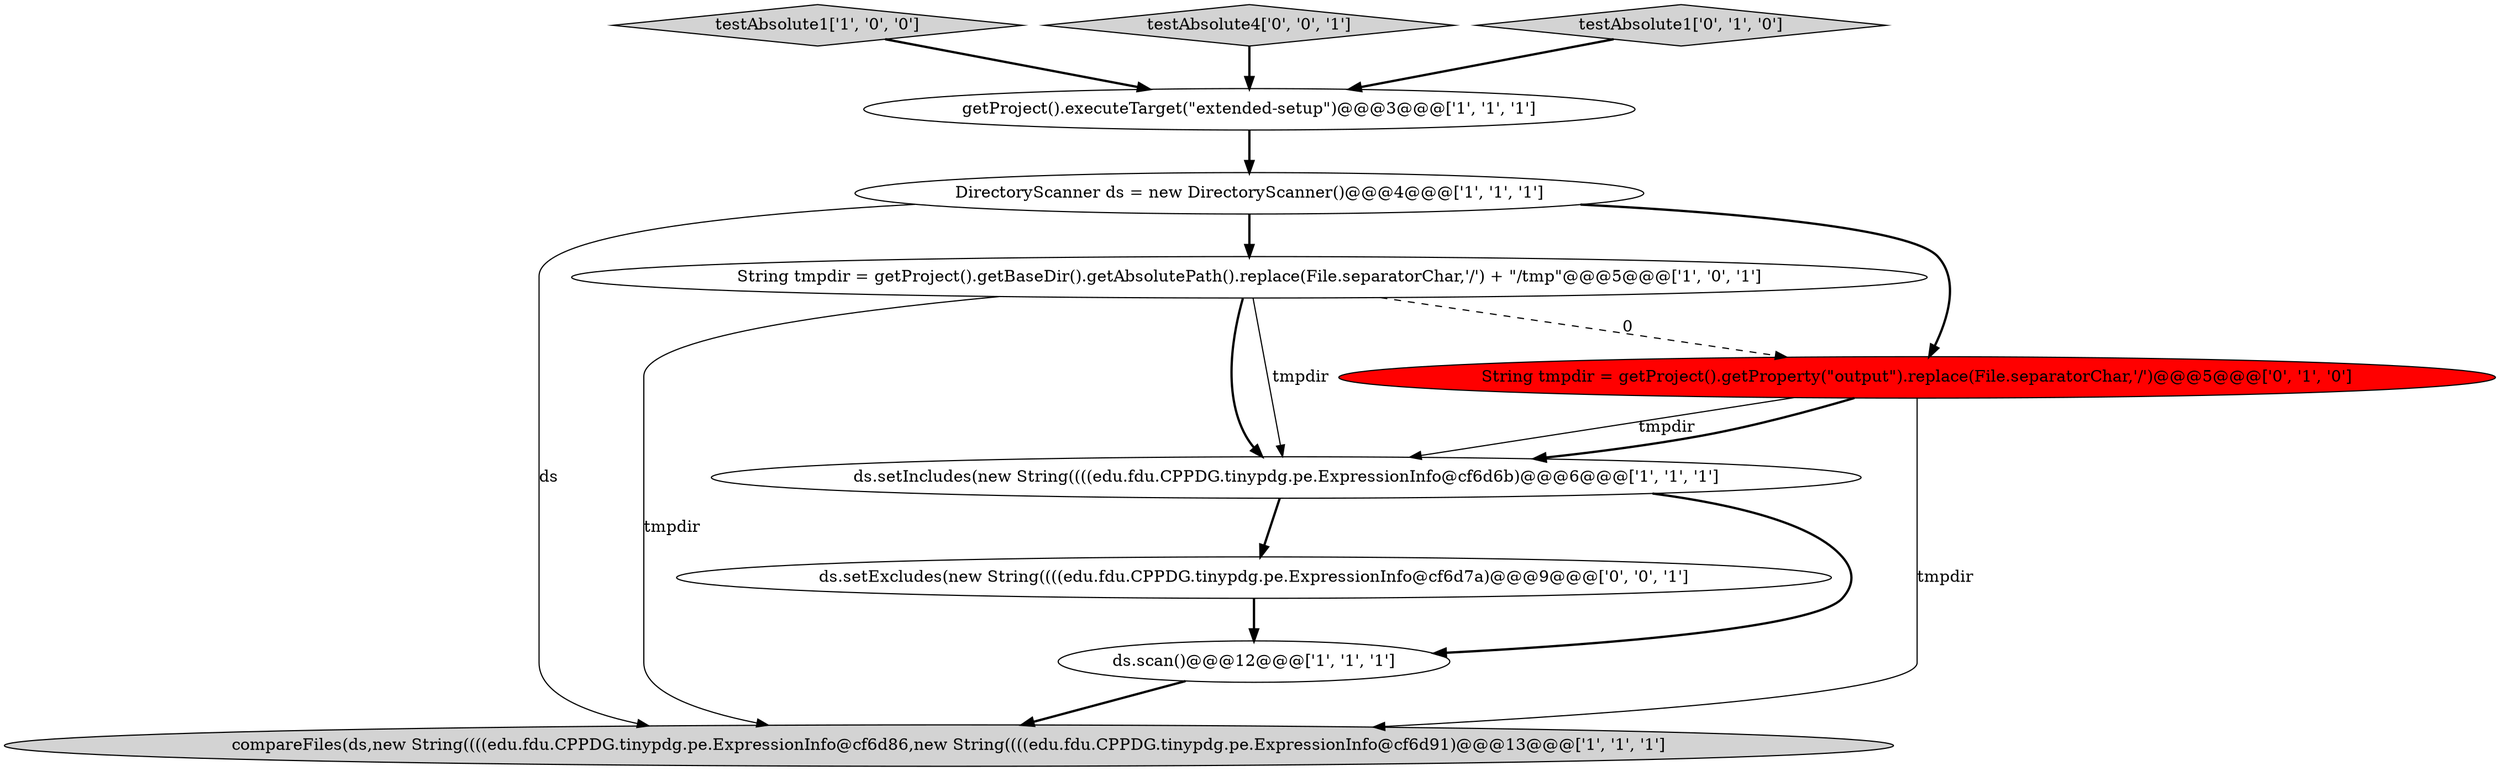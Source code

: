 digraph {
0 [style = filled, label = "compareFiles(ds,new String((((edu.fdu.CPPDG.tinypdg.pe.ExpressionInfo@cf6d86,new String((((edu.fdu.CPPDG.tinypdg.pe.ExpressionInfo@cf6d91)@@@13@@@['1', '1', '1']", fillcolor = lightgray, shape = ellipse image = "AAA0AAABBB1BBB"];
6 [style = filled, label = "String tmpdir = getProject().getBaseDir().getAbsolutePath().replace(File.separatorChar,'/') + \"/tmp\"@@@5@@@['1', '0', '1']", fillcolor = white, shape = ellipse image = "AAA0AAABBB1BBB"];
4 [style = filled, label = "DirectoryScanner ds = new DirectoryScanner()@@@4@@@['1', '1', '1']", fillcolor = white, shape = ellipse image = "AAA0AAABBB1BBB"];
8 [style = filled, label = "String tmpdir = getProject().getProperty(\"output\").replace(File.separatorChar,'/')@@@5@@@['0', '1', '0']", fillcolor = red, shape = ellipse image = "AAA1AAABBB2BBB"];
1 [style = filled, label = "testAbsolute1['1', '0', '0']", fillcolor = lightgray, shape = diamond image = "AAA0AAABBB1BBB"];
5 [style = filled, label = "getProject().executeTarget(\"extended-setup\")@@@3@@@['1', '1', '1']", fillcolor = white, shape = ellipse image = "AAA0AAABBB1BBB"];
9 [style = filled, label = "ds.setExcludes(new String((((edu.fdu.CPPDG.tinypdg.pe.ExpressionInfo@cf6d7a)@@@9@@@['0', '0', '1']", fillcolor = white, shape = ellipse image = "AAA0AAABBB3BBB"];
2 [style = filled, label = "ds.scan()@@@12@@@['1', '1', '1']", fillcolor = white, shape = ellipse image = "AAA0AAABBB1BBB"];
3 [style = filled, label = "ds.setIncludes(new String((((edu.fdu.CPPDG.tinypdg.pe.ExpressionInfo@cf6d6b)@@@6@@@['1', '1', '1']", fillcolor = white, shape = ellipse image = "AAA0AAABBB1BBB"];
10 [style = filled, label = "testAbsolute4['0', '0', '1']", fillcolor = lightgray, shape = diamond image = "AAA0AAABBB3BBB"];
7 [style = filled, label = "testAbsolute1['0', '1', '0']", fillcolor = lightgray, shape = diamond image = "AAA0AAABBB2BBB"];
1->5 [style = bold, label=""];
3->9 [style = bold, label=""];
6->3 [style = bold, label=""];
4->8 [style = bold, label=""];
7->5 [style = bold, label=""];
2->0 [style = bold, label=""];
6->8 [style = dashed, label="0"];
10->5 [style = bold, label=""];
4->0 [style = solid, label="ds"];
3->2 [style = bold, label=""];
6->0 [style = solid, label="tmpdir"];
6->3 [style = solid, label="tmpdir"];
4->6 [style = bold, label=""];
9->2 [style = bold, label=""];
8->3 [style = solid, label="tmpdir"];
8->0 [style = solid, label="tmpdir"];
5->4 [style = bold, label=""];
8->3 [style = bold, label=""];
}
